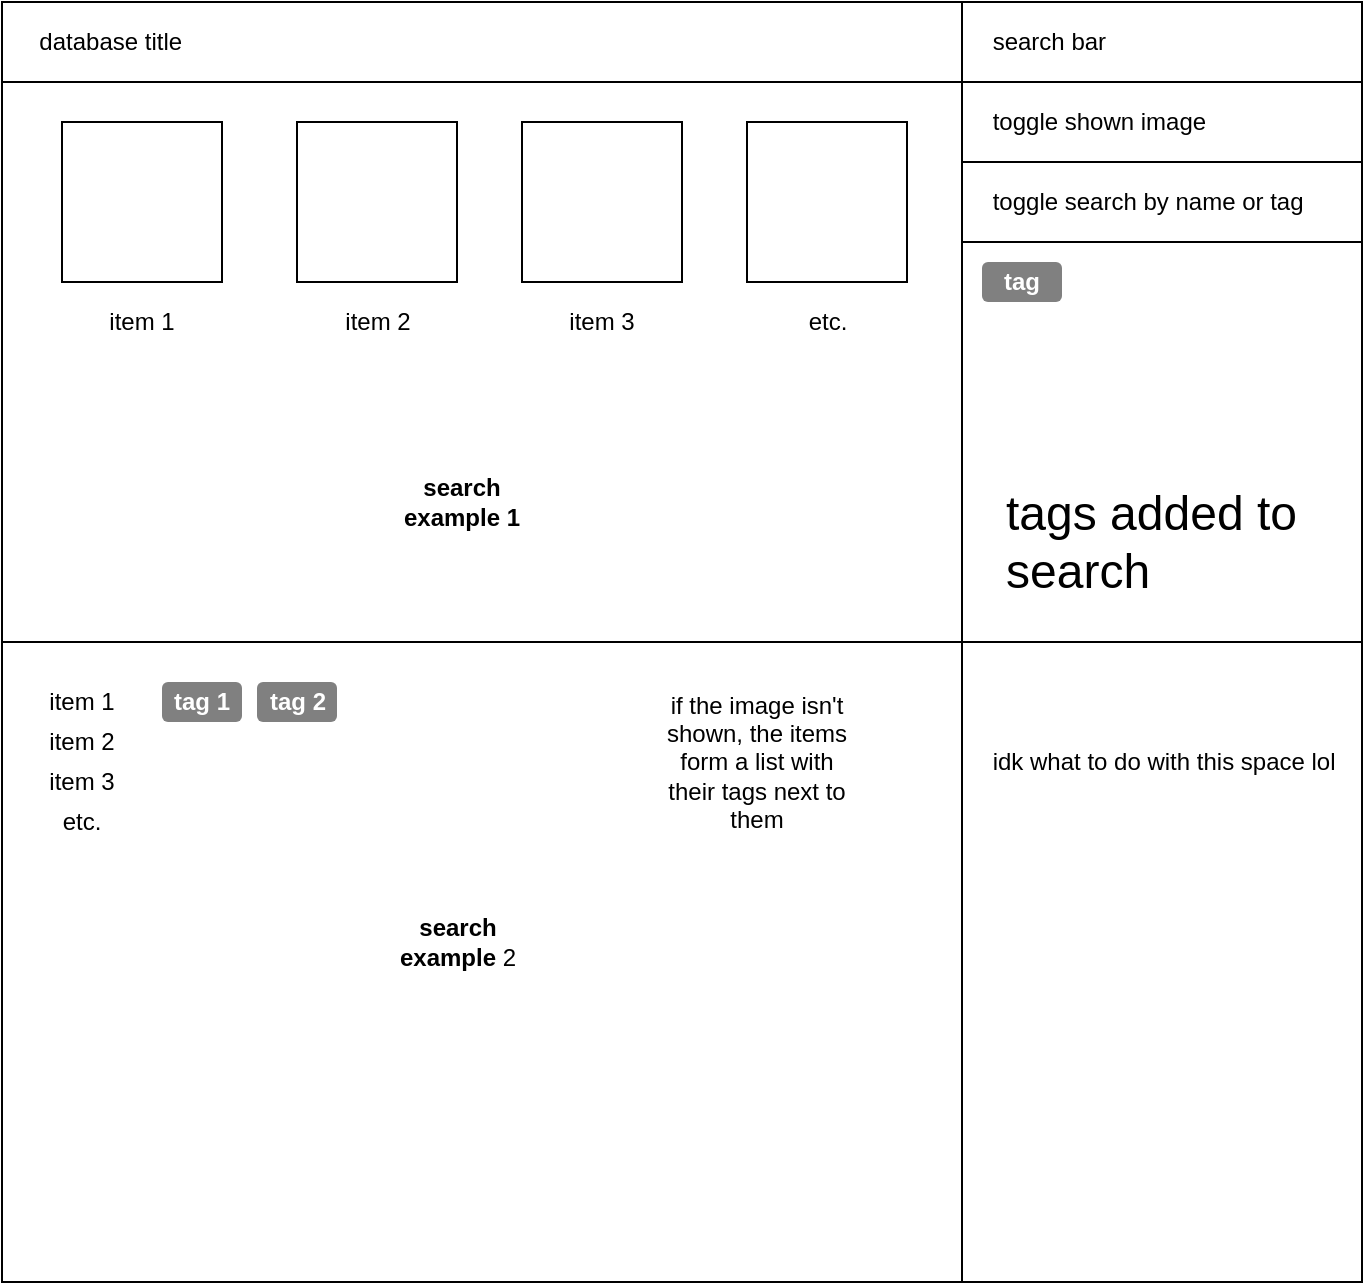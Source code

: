 <mxfile version="12.0.0" type="github" pages="1"><diagram id="P8woWia77Vzju5IPhVWk" name="Page-1"><mxGraphModel dx="1422" dy="791" grid="1" gridSize="10" guides="1" tooltips="1" connect="1" arrows="1" fold="1" page="1" pageScale="1" pageWidth="850" pageHeight="1100" math="0" shadow="0"><root><mxCell id="0"/><mxCell id="1" parent="0"/><mxCell id="mO1serxIHb9YP4mGoGBU-1" value="" style="rounded=0;whiteSpace=wrap;html=1;" parent="1" vertex="1"><mxGeometry x="80" y="80" width="480" height="280" as="geometry"/></mxCell><mxCell id="mO1serxIHb9YP4mGoGBU-2" value="&amp;nbsp;&amp;nbsp;&amp;nbsp;&amp;nbsp; database title" style="rounded=0;whiteSpace=wrap;html=1;align=left;" parent="1" vertex="1"><mxGeometry x="80" y="40" width="480" height="40" as="geometry"/></mxCell><mxCell id="mO1serxIHb9YP4mGoGBU-3" value="&lt;div&gt;&lt;br&gt;&lt;/div&gt;&lt;div&gt;&lt;br&gt;&lt;/div&gt;&lt;div&gt;&lt;br&gt;&lt;/div&gt;&lt;div&gt;&lt;br&gt;&lt;/div&gt;&lt;div&gt;&lt;br&gt;&lt;/div&gt;&lt;div&gt;&lt;br&gt;&lt;/div&gt;&lt;div&gt;&lt;br&gt;&lt;/div&gt;&lt;div style=&quot;font-size: 24px&quot; align=&quot;left&quot;&gt;&amp;nbsp;&amp;nbsp; &lt;font style=&quot;font-size: 24px&quot;&gt;tags added to &lt;br&gt;&lt;/font&gt;&lt;/div&gt;&lt;div style=&quot;font-size: 24px&quot; align=&quot;left&quot;&gt;&lt;font style=&quot;font-size: 24px&quot;&gt;&amp;nbsp;&amp;nbsp; search&lt;/font&gt;&lt;/div&gt;" style="rounded=0;whiteSpace=wrap;html=1;align=left;" parent="1" vertex="1"><mxGeometry x="560" y="160" width="200" height="200" as="geometry"/></mxCell><mxCell id="mO1serxIHb9YP4mGoGBU-4" value="&amp;nbsp;&amp;nbsp;&amp;nbsp; search bar" style="rounded=0;whiteSpace=wrap;html=1;align=left;" parent="1" vertex="1"><mxGeometry x="560" y="40" width="200" height="40" as="geometry"/></mxCell><mxCell id="mO1serxIHb9YP4mGoGBU-5" value="&amp;nbsp;&amp;nbsp;&amp;nbsp; toggle search by name or tag" style="rounded=0;whiteSpace=wrap;html=1;align=left;" parent="1" vertex="1"><mxGeometry x="560" y="120" width="200" height="40" as="geometry"/></mxCell><mxCell id="mO1serxIHb9YP4mGoGBU-6" value="" style="whiteSpace=wrap;html=1;aspect=fixed;" parent="1" vertex="1"><mxGeometry x="110" y="100" width="80" height="80" as="geometry"/></mxCell><mxCell id="mO1serxIHb9YP4mGoGBU-7" value="" style="whiteSpace=wrap;html=1;aspect=fixed;" parent="1" vertex="1"><mxGeometry x="227.5" y="100" width="80" height="80" as="geometry"/></mxCell><mxCell id="mO1serxIHb9YP4mGoGBU-8" value="" style="whiteSpace=wrap;html=1;aspect=fixed;" parent="1" vertex="1"><mxGeometry x="340" y="100" width="80" height="80" as="geometry"/></mxCell><mxCell id="mO1serxIHb9YP4mGoGBU-9" value="" style="whiteSpace=wrap;html=1;aspect=fixed;" parent="1" vertex="1"><mxGeometry x="452.5" y="100" width="80" height="80" as="geometry"/></mxCell><mxCell id="mO1serxIHb9YP4mGoGBU-10" value="item 2" style="text;html=1;strokeColor=none;fillColor=none;align=center;verticalAlign=middle;whiteSpace=wrap;rounded=0;" parent="1" vertex="1"><mxGeometry x="247.5" y="190" width="40" height="20" as="geometry"/></mxCell><mxCell id="mO1serxIHb9YP4mGoGBU-11" value="&lt;div&gt;item 1&lt;/div&gt;" style="text;html=1;strokeColor=none;fillColor=none;align=center;verticalAlign=middle;whiteSpace=wrap;rounded=0;" parent="1" vertex="1"><mxGeometry x="130" y="190" width="40" height="20" as="geometry"/></mxCell><mxCell id="mO1serxIHb9YP4mGoGBU-12" value="&lt;div align=&quot;left&quot;&gt;&amp;nbsp;&amp;nbsp;&amp;nbsp; toggle shown image&lt;/div&gt;" style="rounded=0;whiteSpace=wrap;html=1;align=left;" parent="1" vertex="1"><mxGeometry x="560" y="80" width="200" height="40" as="geometry"/></mxCell><mxCell id="mO1serxIHb9YP4mGoGBU-13" value="&lt;div align=&quot;left&quot;&gt;&amp;nbsp;&amp;nbsp;&amp;nbsp; idk what to do with this space lol&lt;/div&gt;&lt;div align=&quot;left&quot;&gt;&lt;br&gt;&lt;/div&gt;&lt;div align=&quot;left&quot;&gt;&lt;br&gt;&lt;/div&gt;&lt;div align=&quot;left&quot;&gt;&lt;br&gt;&lt;/div&gt;&lt;div align=&quot;left&quot;&gt;&lt;br&gt;&lt;/div&gt;&lt;div align=&quot;left&quot;&gt;&lt;br&gt;&lt;/div&gt;&lt;div align=&quot;left&quot;&gt;&lt;br&gt;&lt;/div&gt;&lt;div align=&quot;left&quot;&gt;&lt;br&gt;&lt;/div&gt;&lt;div align=&quot;left&quot;&gt;&lt;br&gt;&lt;/div&gt;&lt;div align=&quot;left&quot;&gt;&lt;br&gt;&lt;/div&gt;&lt;div align=&quot;left&quot;&gt;&lt;br&gt;&lt;/div&gt;&lt;div align=&quot;left&quot;&gt;&lt;br&gt;&lt;/div&gt;&lt;div align=&quot;left&quot;&gt;&lt;br&gt;&lt;/div&gt;&lt;div align=&quot;left&quot;&gt;&lt;br&gt;&lt;/div&gt;&lt;div align=&quot;left&quot;&gt;&lt;br&gt;&lt;/div&gt;" style="rounded=0;whiteSpace=wrap;html=1;align=left;" parent="1" vertex="1"><mxGeometry x="560" y="360" width="200" height="320" as="geometry"/></mxCell><mxCell id="mO1serxIHb9YP4mGoGBU-14" value="&lt;div align=&quot;left&quot;&gt;&lt;br&gt;&lt;/div&gt;" style="rounded=0;whiteSpace=wrap;html=1;align=left;" parent="1" vertex="1"><mxGeometry x="80" y="360" width="480" height="320" as="geometry"/></mxCell><mxCell id="mO1serxIHb9YP4mGoGBU-19" value="item 1" style="text;html=1;strokeColor=none;fillColor=none;align=center;verticalAlign=middle;whiteSpace=wrap;rounded=0;" parent="1" vertex="1"><mxGeometry x="100" y="380" width="40" height="20" as="geometry"/></mxCell><mxCell id="mO1serxIHb9YP4mGoGBU-20" value="item 2" style="text;html=1;strokeColor=none;fillColor=none;align=center;verticalAlign=middle;whiteSpace=wrap;rounded=0;" parent="1" vertex="1"><mxGeometry x="100" y="400" width="40" height="20" as="geometry"/></mxCell><mxCell id="mO1serxIHb9YP4mGoGBU-21" value="item 3" style="text;html=1;strokeColor=none;fillColor=none;align=center;verticalAlign=middle;whiteSpace=wrap;rounded=0;" parent="1" vertex="1"><mxGeometry x="100" y="420" width="40" height="20" as="geometry"/></mxCell><mxCell id="mO1serxIHb9YP4mGoGBU-22" value="item 3" style="text;html=1;strokeColor=none;fillColor=none;align=center;verticalAlign=middle;whiteSpace=wrap;rounded=0;" parent="1" vertex="1"><mxGeometry x="360" y="190" width="40" height="20" as="geometry"/></mxCell><mxCell id="mO1serxIHb9YP4mGoGBU-23" value="etc." style="text;html=1;strokeColor=none;fillColor=none;align=center;verticalAlign=middle;whiteSpace=wrap;rounded=0;" parent="1" vertex="1"><mxGeometry x="100" y="440" width="40" height="20" as="geometry"/></mxCell><mxCell id="mO1serxIHb9YP4mGoGBU-24" value="etc." style="text;html=1;strokeColor=none;fillColor=none;align=center;verticalAlign=middle;whiteSpace=wrap;rounded=0;" parent="1" vertex="1"><mxGeometry x="472.5" y="190" width="40" height="20" as="geometry"/></mxCell><mxCell id="mO1serxIHb9YP4mGoGBU-27" value="if the image isn't shown, the items form a list with their tags next to them" style="text;html=1;strokeColor=none;fillColor=none;align=center;verticalAlign=middle;whiteSpace=wrap;rounded=0;" parent="1" vertex="1"><mxGeometry x="405" y="380" width="105" height="80" as="geometry"/></mxCell><mxCell id="mO1serxIHb9YP4mGoGBU-28" value="&lt;b&gt;search example 1&lt;/b&gt;" style="text;html=1;strokeColor=none;fillColor=none;align=center;verticalAlign=middle;whiteSpace=wrap;rounded=0;" parent="1" vertex="1"><mxGeometry x="265" y="270" width="90" height="40" as="geometry"/></mxCell><mxCell id="mO1serxIHb9YP4mGoGBU-29" value="&lt;b&gt;search example &lt;/b&gt;2" style="text;html=1;strokeColor=none;fillColor=none;align=center;verticalAlign=middle;whiteSpace=wrap;rounded=0;" parent="1" vertex="1"><mxGeometry x="262.5" y="490" width="90" height="40" as="geometry"/></mxCell><mxCell id="0dshtKnKIuRrL2YN6NLk-1" value="&lt;b&gt;tag&lt;/b&gt;" style="rounded=1;whiteSpace=wrap;html=1;strokeColor=none;fillColor=#808080;fontColor=#FFFFFF;" vertex="1" parent="1"><mxGeometry x="570" y="170" width="40" height="20" as="geometry"/></mxCell><mxCell id="0dshtKnKIuRrL2YN6NLk-2" value="&lt;b&gt;tag&lt;/b&gt; &lt;b&gt;1&lt;/b&gt;" style="rounded=1;whiteSpace=wrap;html=1;strokeColor=none;fillColor=#808080;fontColor=#FFFFFF;" vertex="1" parent="1"><mxGeometry x="160" y="380" width="40" height="20" as="geometry"/></mxCell><mxCell id="0dshtKnKIuRrL2YN6NLk-4" value="&lt;div&gt;&lt;b&gt;tag&lt;/b&gt;&amp;nbsp;&lt;b&gt;2&lt;/b&gt;&lt;/div&gt;" style="rounded=1;whiteSpace=wrap;html=1;strokeColor=none;fillColor=#808080;fontColor=#FFFFFF;" vertex="1" parent="1"><mxGeometry x="207.5" y="380" width="40" height="20" as="geometry"/></mxCell></root></mxGraphModel></diagram></mxfile>